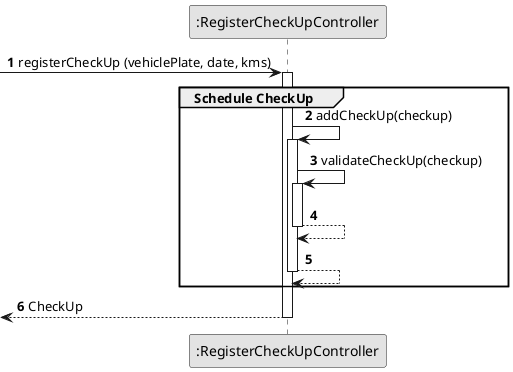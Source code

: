 @startuml
skinparam monochrome true
skinparam packageStyle rectangle
skinparam shadowing false

autonumber

'hide footbox
participant ":RegisterCheckUpController" as CTRL





                 -> CTRL : registerCheckUp (vehiclePlate, date, kms)
                             activate CTRL
    group Schedule CheckUp

                                            CTRL -> CTRL: addCheckUp(checkup)

                                                                               activate CTRL
                                                                                   CTRL -> CTRL: validateCheckUp(checkup)
                                                                                   activate CTRL
                                                                                       CTRL --> CTRL
                                                                                   deactivate CTRL

                                                                                   CTRL --> CTRL
                                                                                   deactivate CTRL
                                                                                   end

             <-- CTRL : CheckUp
            deactivate CTRL






@enduml